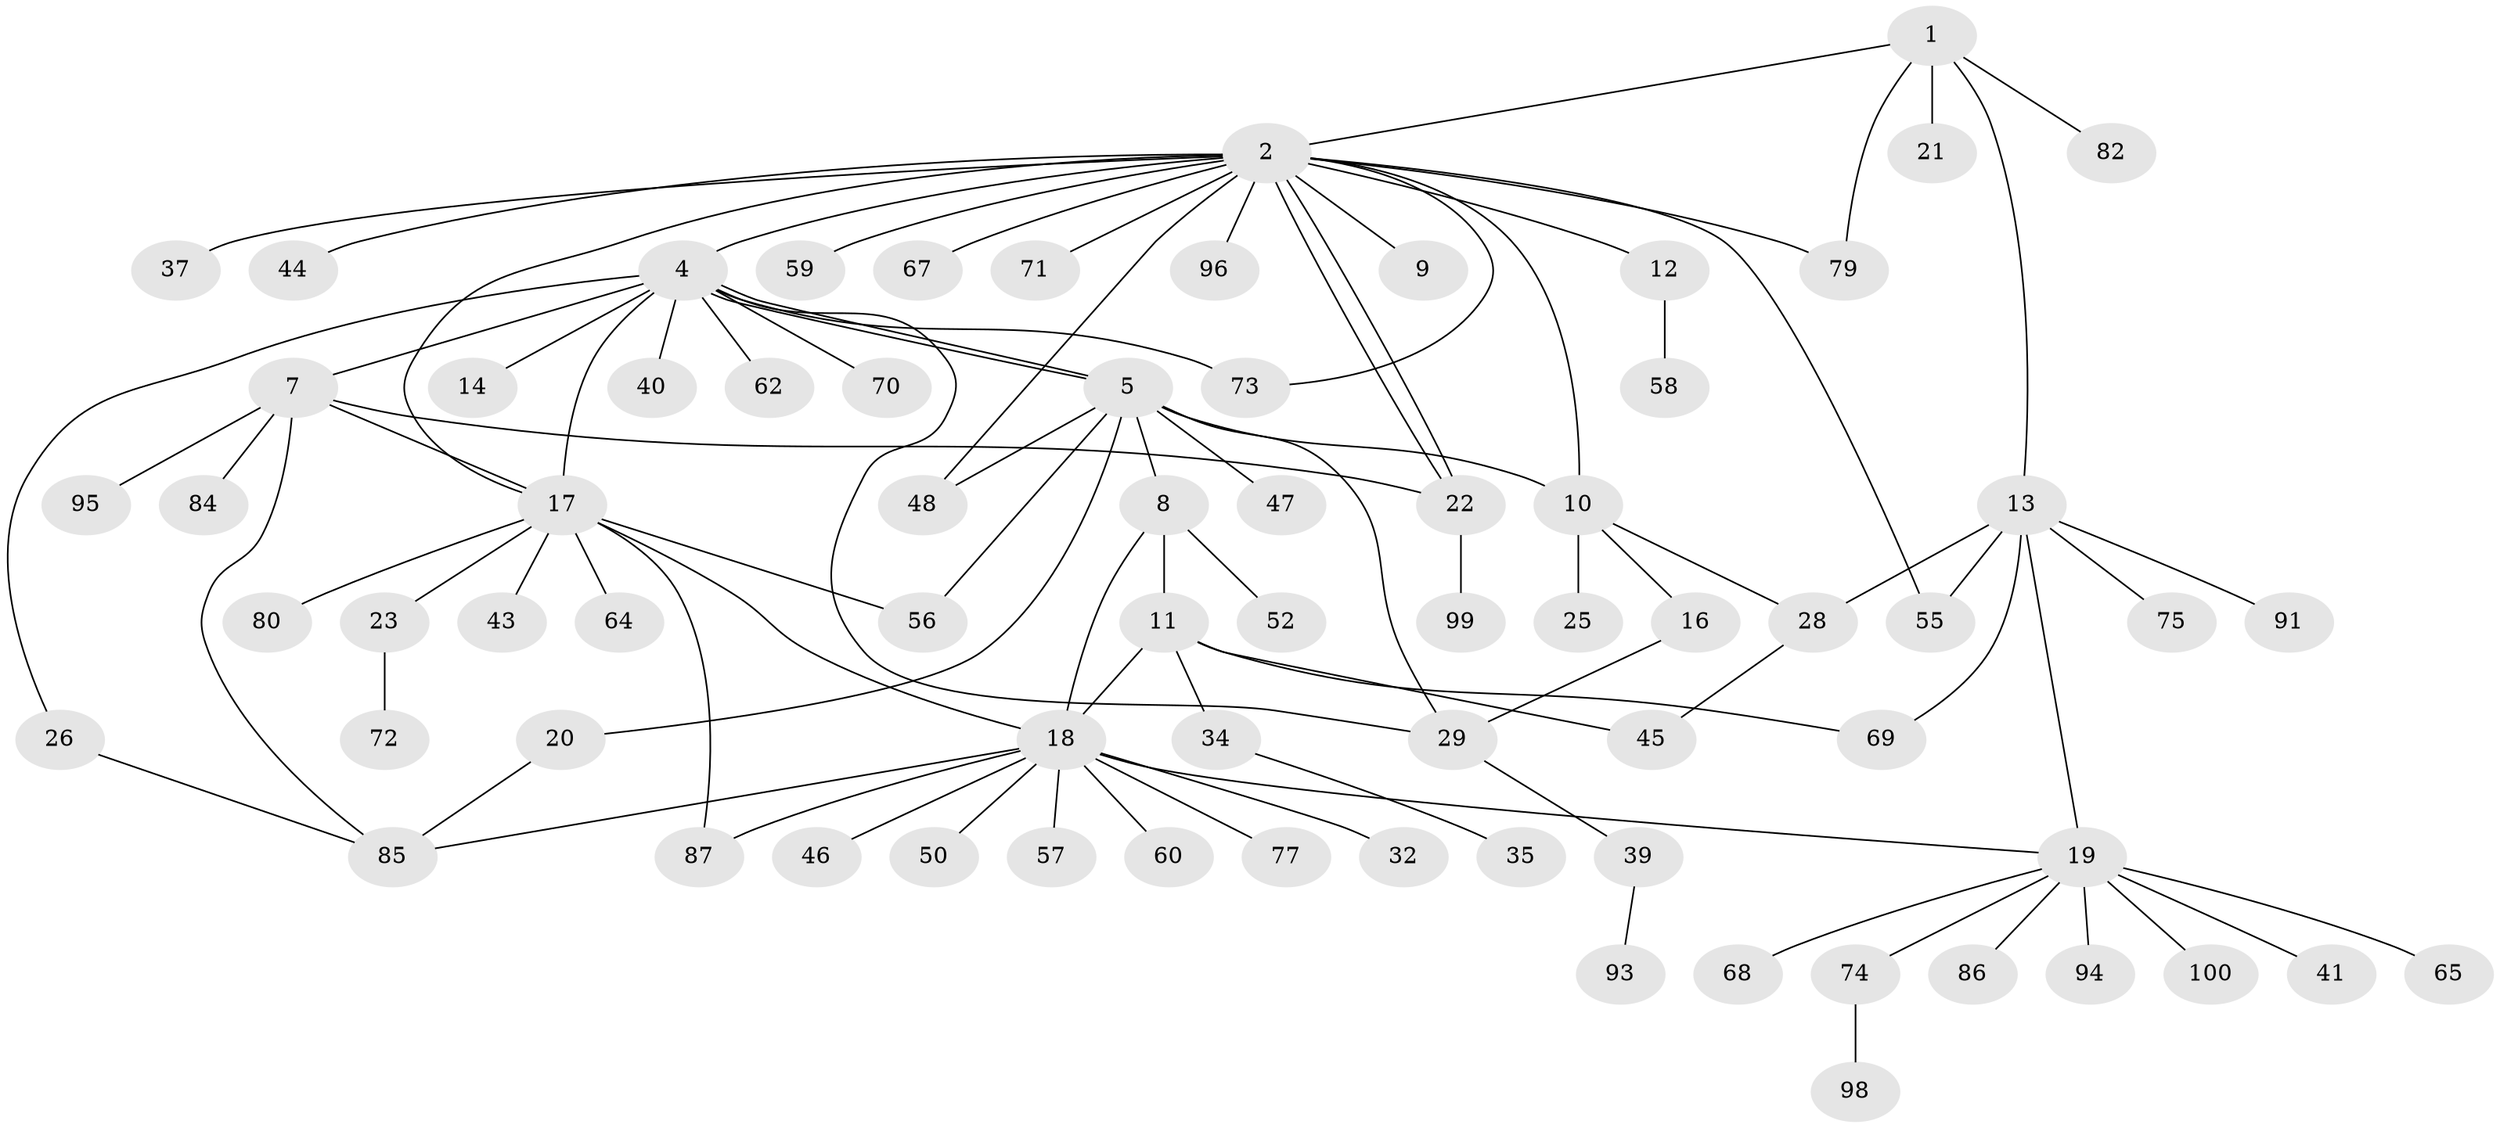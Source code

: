 // original degree distribution, {4: 0.02, 17: 0.01, 3: 0.08, 12: 0.02, 10: 0.01, 2: 0.26, 6: 0.02, 5: 0.05, 1: 0.5, 8: 0.01, 9: 0.01, 7: 0.01}
// Generated by graph-tools (version 1.1) at 2025/38/02/21/25 10:38:54]
// undirected, 73 vertices, 95 edges
graph export_dot {
graph [start="1"]
  node [color=gray90,style=filled];
  1 [super="+76"];
  2 [super="+3"];
  4 [super="+6"];
  5 [super="+49"];
  7 [super="+30"];
  8 [super="+81"];
  9;
  10 [super="+15"];
  11 [super="+33"];
  12 [super="+53"];
  13 [super="+27"];
  14;
  16 [super="+36"];
  17 [super="+24"];
  18 [super="+78"];
  19 [super="+38"];
  20 [super="+51"];
  21;
  22 [super="+63"];
  23 [super="+31"];
  25;
  26;
  28;
  29 [super="+92"];
  32;
  34;
  35 [super="+42"];
  37;
  39;
  40;
  41;
  43;
  44;
  45 [super="+88"];
  46;
  47;
  48 [super="+54"];
  50;
  52;
  55 [super="+66"];
  56;
  57;
  58;
  59 [super="+61"];
  60;
  62 [super="+90"];
  64;
  65;
  67;
  68;
  69 [super="+83"];
  70;
  71;
  72;
  73;
  74;
  75;
  77;
  79;
  80;
  82;
  84;
  85 [super="+97"];
  86 [super="+89"];
  87;
  91;
  93;
  94;
  95;
  96;
  98;
  99;
  100;
  1 -- 2;
  1 -- 13;
  1 -- 21;
  1 -- 82;
  1 -- 79;
  2 -- 4;
  2 -- 9;
  2 -- 17;
  2 -- 22;
  2 -- 22;
  2 -- 37;
  2 -- 44;
  2 -- 48;
  2 -- 59;
  2 -- 67;
  2 -- 71;
  2 -- 73;
  2 -- 79;
  2 -- 96;
  2 -- 10;
  2 -- 12;
  2 -- 55;
  4 -- 5;
  4 -- 5;
  4 -- 7;
  4 -- 14;
  4 -- 26;
  4 -- 29;
  4 -- 40;
  4 -- 62;
  4 -- 70;
  4 -- 73;
  4 -- 17;
  5 -- 8;
  5 -- 20;
  5 -- 29;
  5 -- 47;
  5 -- 56;
  5 -- 48;
  5 -- 10;
  7 -- 85;
  7 -- 95;
  7 -- 17;
  7 -- 84;
  7 -- 22;
  8 -- 11;
  8 -- 18;
  8 -- 52;
  10 -- 16;
  10 -- 25;
  10 -- 28;
  11 -- 18;
  11 -- 34;
  11 -- 45;
  11 -- 69;
  12 -- 58;
  13 -- 19;
  13 -- 28;
  13 -- 55;
  13 -- 69;
  13 -- 75;
  13 -- 91;
  16 -- 29;
  17 -- 23;
  17 -- 56;
  17 -- 87 [weight=2];
  17 -- 64;
  17 -- 18;
  17 -- 80;
  17 -- 43;
  18 -- 19;
  18 -- 32;
  18 -- 46;
  18 -- 50;
  18 -- 57;
  18 -- 60;
  18 -- 77;
  18 -- 87;
  18 -- 85;
  19 -- 41;
  19 -- 65;
  19 -- 68;
  19 -- 74;
  19 -- 94;
  19 -- 100;
  19 -- 86;
  20 -- 85;
  22 -- 99;
  23 -- 72;
  26 -- 85;
  28 -- 45;
  29 -- 39;
  34 -- 35;
  39 -- 93;
  74 -- 98;
}
